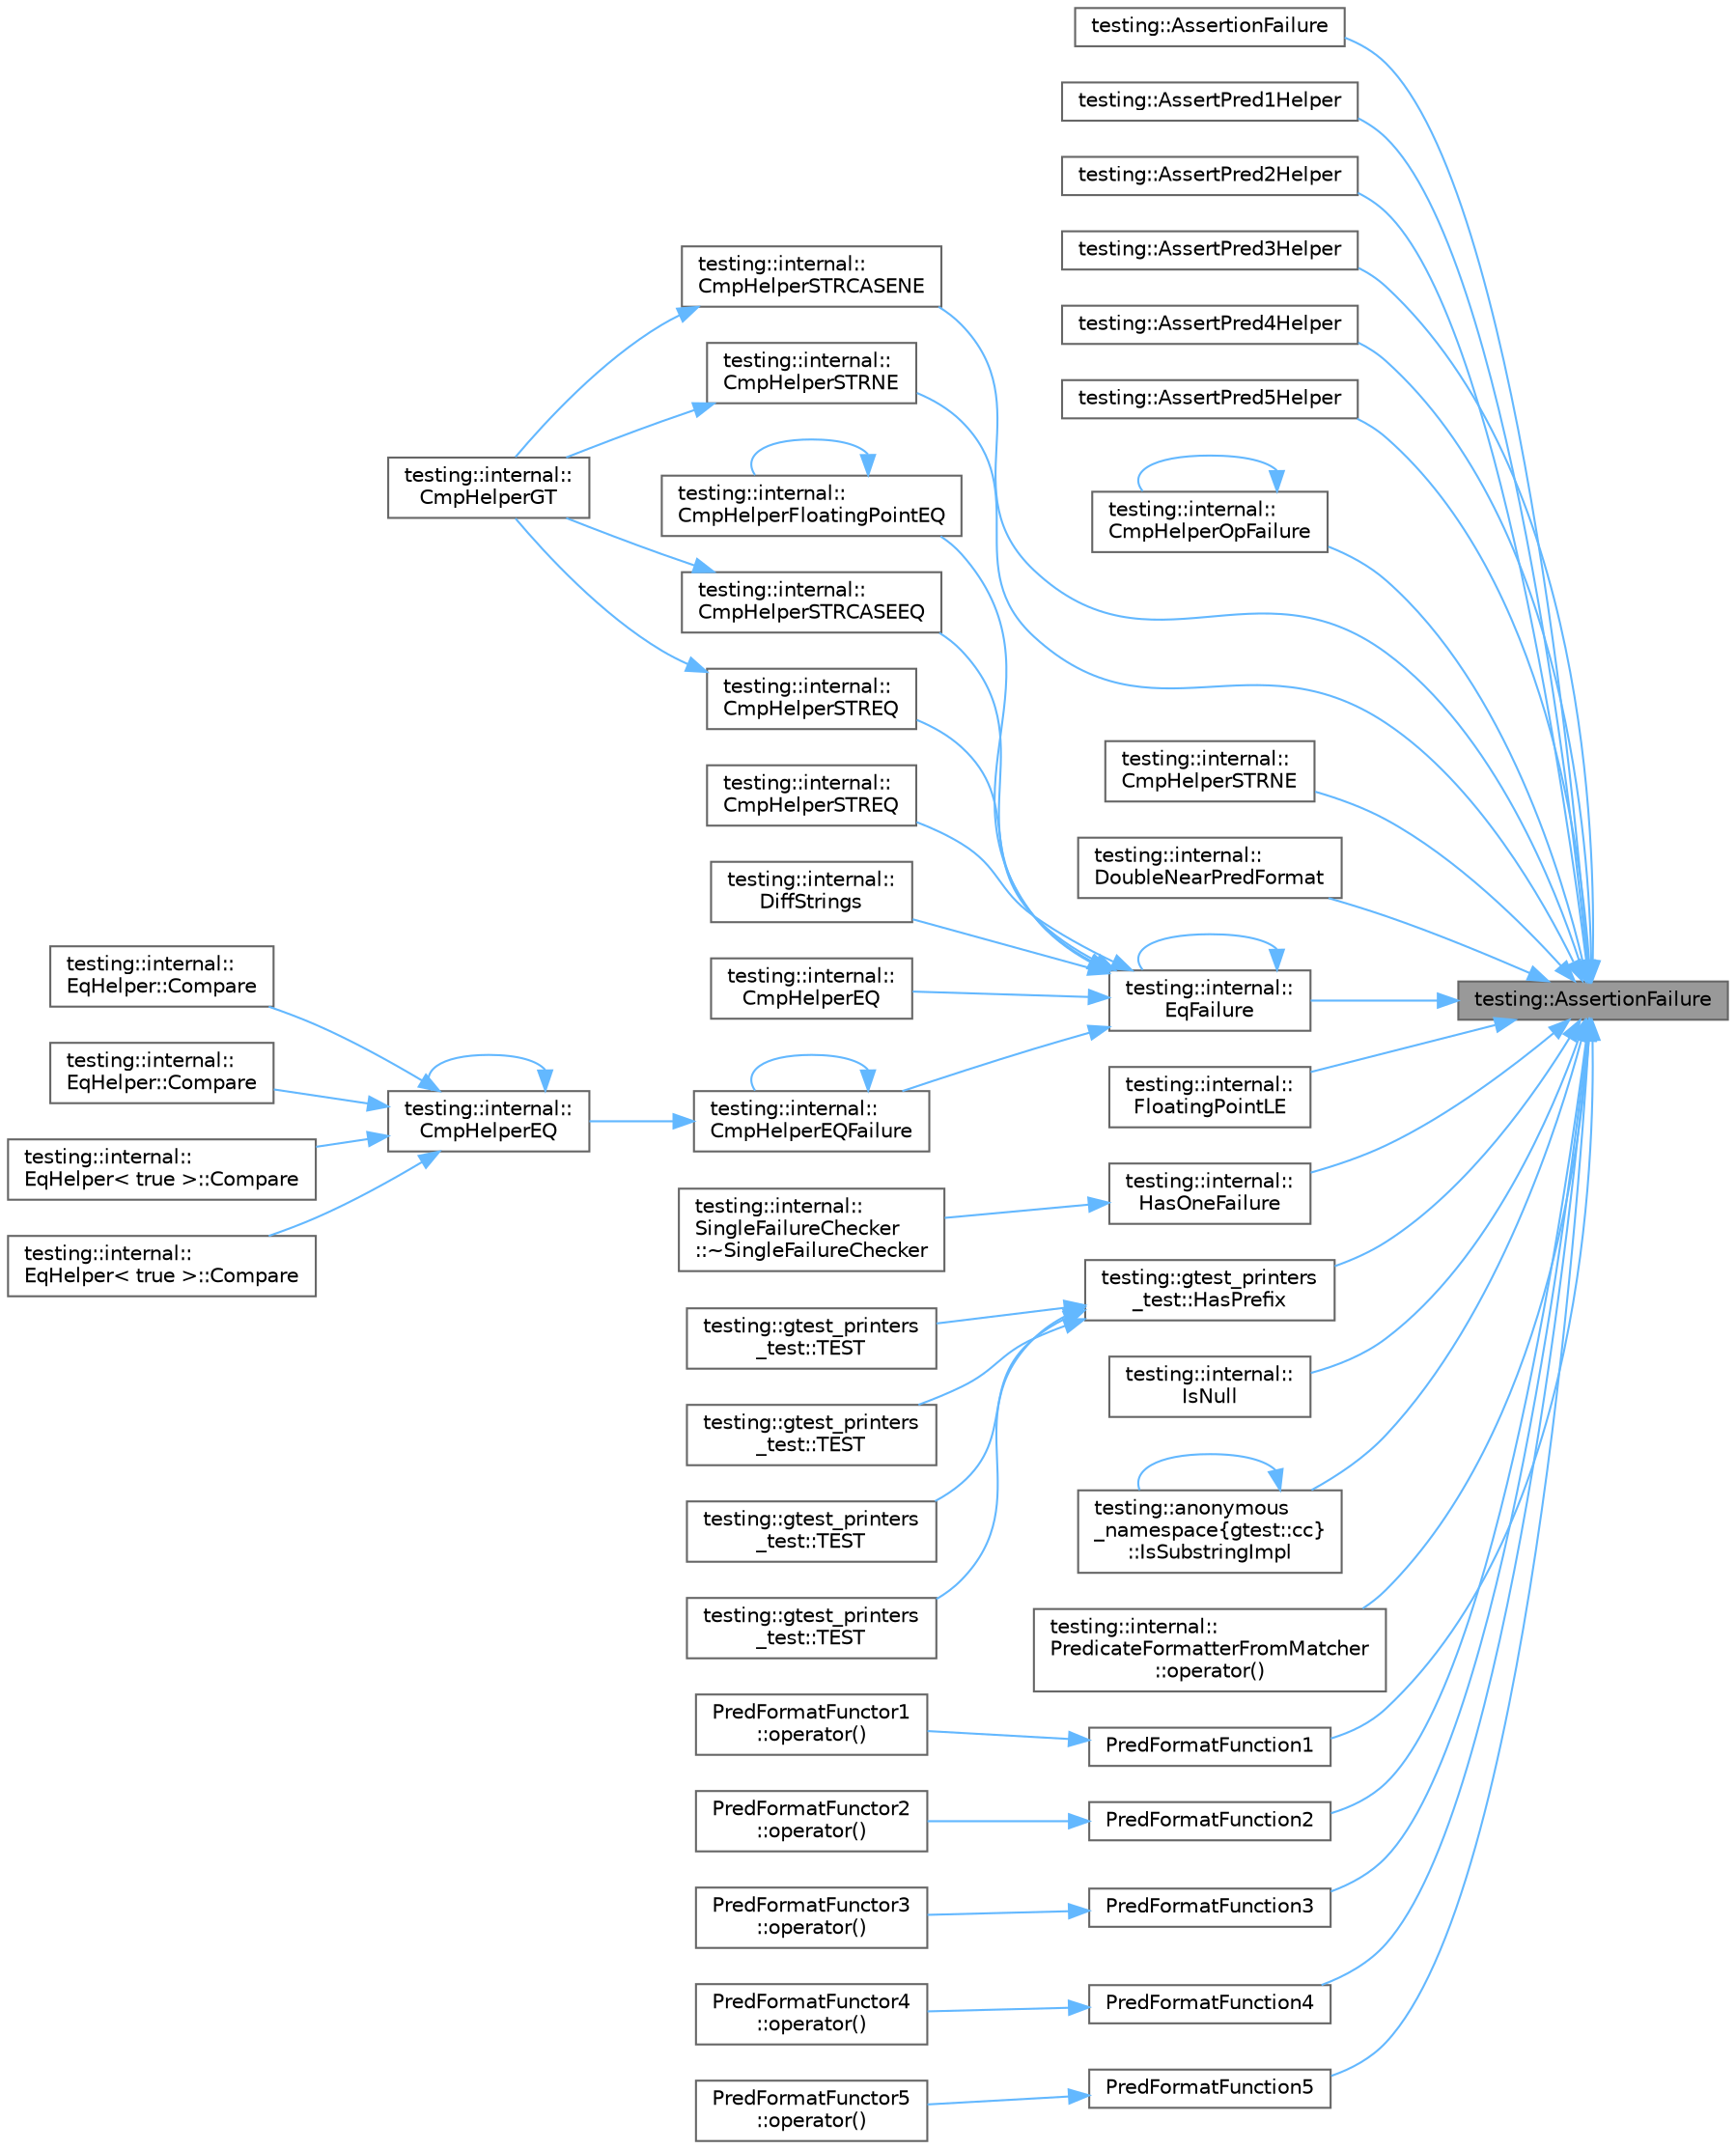 digraph "testing::AssertionFailure"
{
 // LATEX_PDF_SIZE
  bgcolor="transparent";
  edge [fontname=Helvetica,fontsize=10,labelfontname=Helvetica,labelfontsize=10];
  node [fontname=Helvetica,fontsize=10,shape=box,height=0.2,width=0.4];
  rankdir="RL";
  Node1 [id="Node000001",label="testing::AssertionFailure",height=0.2,width=0.4,color="gray40", fillcolor="grey60", style="filled", fontcolor="black",tooltip=" "];
  Node1 -> Node2 [id="edge1_Node000001_Node000002",dir="back",color="steelblue1",style="solid",tooltip=" "];
  Node2 [id="Node000002",label="testing::AssertionFailure",height=0.2,width=0.4,color="grey40", fillcolor="white", style="filled",URL="$namespacetesting.html#a6bdf82adf159dcda822d75746937ffa9",tooltip=" "];
  Node1 -> Node3 [id="edge2_Node000001_Node000003",dir="back",color="steelblue1",style="solid",tooltip=" "];
  Node3 [id="Node000003",label="testing::AssertPred1Helper",height=0.2,width=0.4,color="grey40", fillcolor="white", style="filled",URL="$namespacetesting.html#a7f73180474723be6e92185d6fa9e7c9f",tooltip=" "];
  Node1 -> Node4 [id="edge3_Node000001_Node000004",dir="back",color="steelblue1",style="solid",tooltip=" "];
  Node4 [id="Node000004",label="testing::AssertPred2Helper",height=0.2,width=0.4,color="grey40", fillcolor="white", style="filled",URL="$namespacetesting.html#aa6587938029dd8733ecb885068f08247",tooltip=" "];
  Node1 -> Node5 [id="edge4_Node000001_Node000005",dir="back",color="steelblue1",style="solid",tooltip=" "];
  Node5 [id="Node000005",label="testing::AssertPred3Helper",height=0.2,width=0.4,color="grey40", fillcolor="white", style="filled",URL="$namespacetesting.html#ac92dcbd00a0ffb2913e65d286e321a22",tooltip=" "];
  Node1 -> Node6 [id="edge5_Node000001_Node000006",dir="back",color="steelblue1",style="solid",tooltip=" "];
  Node6 [id="Node000006",label="testing::AssertPred4Helper",height=0.2,width=0.4,color="grey40", fillcolor="white", style="filled",URL="$namespacetesting.html#ae90c778d69db4682e8fd8baaa0a9f9cd",tooltip=" "];
  Node1 -> Node7 [id="edge6_Node000001_Node000007",dir="back",color="steelblue1",style="solid",tooltip=" "];
  Node7 [id="Node000007",label="testing::AssertPred5Helper",height=0.2,width=0.4,color="grey40", fillcolor="white", style="filled",URL="$namespacetesting.html#addcf52b273ce17269cbf4956cfe600a6",tooltip=" "];
  Node1 -> Node8 [id="edge7_Node000001_Node000008",dir="back",color="steelblue1",style="solid",tooltip=" "];
  Node8 [id="Node000008",label="testing::internal::\lCmpHelperOpFailure",height=0.2,width=0.4,color="grey40", fillcolor="white", style="filled",URL="$namespacetesting_1_1internal.html#a894ffccd936d78fd555f490020c27f0a",tooltip=" "];
  Node8 -> Node8 [id="edge8_Node000008_Node000008",dir="back",color="steelblue1",style="solid",tooltip=" "];
  Node1 -> Node9 [id="edge9_Node000001_Node000009",dir="back",color="steelblue1",style="solid",tooltip=" "];
  Node9 [id="Node000009",label="testing::internal::\lCmpHelperSTRCASENE",height=0.2,width=0.4,color="grey40", fillcolor="white", style="filled",URL="$namespacetesting_1_1internal.html#a7e31d489f06ab8f6a81a7729f0c377e7",tooltip=" "];
  Node9 -> Node10 [id="edge10_Node000009_Node000010",dir="back",color="steelblue1",style="solid",tooltip=" "];
  Node10 [id="Node000010",label="testing::internal::\lCmpHelperGT",height=0.2,width=0.4,color="grey40", fillcolor="white", style="filled",URL="$namespacetesting_1_1internal.html#a1dc436420f56d564a5eb90b19269d32e",tooltip=" "];
  Node1 -> Node11 [id="edge11_Node000001_Node000011",dir="back",color="steelblue1",style="solid",tooltip=" "];
  Node11 [id="Node000011",label="testing::internal::\lCmpHelperSTRNE",height=0.2,width=0.4,color="grey40", fillcolor="white", style="filled",URL="$namespacetesting_1_1internal.html#af2d31c77ce73e1003a64bd7ca3564bbe",tooltip=" "];
  Node11 -> Node10 [id="edge12_Node000011_Node000010",dir="back",color="steelblue1",style="solid",tooltip=" "];
  Node1 -> Node12 [id="edge13_Node000001_Node000012",dir="back",color="steelblue1",style="solid",tooltip=" "];
  Node12 [id="Node000012",label="testing::internal::\lCmpHelperSTRNE",height=0.2,width=0.4,color="grey40", fillcolor="white", style="filled",URL="$namespacetesting_1_1internal.html#a415a953647bbc9469f062dc966061efb",tooltip=" "];
  Node1 -> Node13 [id="edge14_Node000001_Node000013",dir="back",color="steelblue1",style="solid",tooltip=" "];
  Node13 [id="Node000013",label="testing::internal::\lDoubleNearPredFormat",height=0.2,width=0.4,color="grey40", fillcolor="white", style="filled",URL="$namespacetesting_1_1internal.html#a4f70b36c624b54c2362aeecc2f05ee8c",tooltip=" "];
  Node1 -> Node14 [id="edge15_Node000001_Node000014",dir="back",color="steelblue1",style="solid",tooltip=" "];
  Node14 [id="Node000014",label="testing::internal::\lEqFailure",height=0.2,width=0.4,color="grey40", fillcolor="white", style="filled",URL="$namespacetesting_1_1internal.html#a08725846ff184d3e79bcf5be4df19157",tooltip=" "];
  Node14 -> Node15 [id="edge16_Node000014_Node000015",dir="back",color="steelblue1",style="solid",tooltip=" "];
  Node15 [id="Node000015",label="testing::internal::\lCmpHelperEQ",height=0.2,width=0.4,color="grey40", fillcolor="white", style="filled",URL="$namespacetesting_1_1internal.html#a46582d95cbfe3d3d8f6945c9e9cd779c",tooltip=" "];
  Node14 -> Node16 [id="edge17_Node000014_Node000016",dir="back",color="steelblue1",style="solid",tooltip=" "];
  Node16 [id="Node000016",label="testing::internal::\lCmpHelperEQFailure",height=0.2,width=0.4,color="grey40", fillcolor="white", style="filled",URL="$namespacetesting_1_1internal.html#a1def8ec9393360a1b34a20528703e7f7",tooltip=" "];
  Node16 -> Node17 [id="edge18_Node000016_Node000017",dir="back",color="steelblue1",style="solid",tooltip=" "];
  Node17 [id="Node000017",label="testing::internal::\lCmpHelperEQ",height=0.2,width=0.4,color="grey40", fillcolor="white", style="filled",URL="$namespacetesting_1_1internal.html#a4638c74d9b32e971f9b321af6fafc2f1",tooltip=" "];
  Node17 -> Node17 [id="edge19_Node000017_Node000017",dir="back",color="steelblue1",style="solid",tooltip=" "];
  Node17 -> Node18 [id="edge20_Node000017_Node000018",dir="back",color="steelblue1",style="solid",tooltip=" "];
  Node18 [id="Node000018",label="testing::internal::\lEqHelper::Compare",height=0.2,width=0.4,color="grey40", fillcolor="white", style="filled",URL="$classtesting_1_1internal_1_1_eq_helper.html#aaa42c0059bb3dcc43d556243febb5f1c",tooltip=" "];
  Node17 -> Node19 [id="edge21_Node000017_Node000019",dir="back",color="steelblue1",style="solid",tooltip=" "];
  Node19 [id="Node000019",label="testing::internal::\lEqHelper::Compare",height=0.2,width=0.4,color="grey40", fillcolor="white", style="filled",URL="$classtesting_1_1internal_1_1_eq_helper.html#ae3572c7374534a916b9117efaa89f33f",tooltip=" "];
  Node17 -> Node20 [id="edge22_Node000017_Node000020",dir="back",color="steelblue1",style="solid",tooltip=" "];
  Node20 [id="Node000020",label="testing::internal::\lEqHelper\< true \>::Compare",height=0.2,width=0.4,color="grey40", fillcolor="white", style="filled",URL="$classtesting_1_1internal_1_1_eq_helper_3_01true_01_4.html#a12c7194b2a210b61f06c912eef484ca6",tooltip=" "];
  Node17 -> Node21 [id="edge23_Node000017_Node000021",dir="back",color="steelblue1",style="solid",tooltip=" "];
  Node21 [id="Node000021",label="testing::internal::\lEqHelper\< true \>::Compare",height=0.2,width=0.4,color="grey40", fillcolor="white", style="filled",URL="$classtesting_1_1internal_1_1_eq_helper_3_01true_01_4.html#a6f292601a68c8f0d49e6d48bd309b900",tooltip=" "];
  Node16 -> Node16 [id="edge24_Node000016_Node000016",dir="back",color="steelblue1",style="solid",tooltip=" "];
  Node14 -> Node22 [id="edge25_Node000014_Node000022",dir="back",color="steelblue1",style="solid",tooltip=" "];
  Node22 [id="Node000022",label="testing::internal::\lCmpHelperFloatingPointEQ",height=0.2,width=0.4,color="grey40", fillcolor="white", style="filled",URL="$namespacetesting_1_1internal.html#a98ce463e5dbe0c6120fa817e1f8f2944",tooltip=" "];
  Node22 -> Node22 [id="edge26_Node000022_Node000022",dir="back",color="steelblue1",style="solid",tooltip=" "];
  Node14 -> Node23 [id="edge27_Node000014_Node000023",dir="back",color="steelblue1",style="solid",tooltip=" "];
  Node23 [id="Node000023",label="testing::internal::\lCmpHelperSTRCASEEQ",height=0.2,width=0.4,color="grey40", fillcolor="white", style="filled",URL="$namespacetesting_1_1internal.html#a30dfeb01f1bc8087c7d05205d5fa75c1",tooltip=" "];
  Node23 -> Node10 [id="edge28_Node000023_Node000010",dir="back",color="steelblue1",style="solid",tooltip=" "];
  Node14 -> Node24 [id="edge29_Node000014_Node000024",dir="back",color="steelblue1",style="solid",tooltip=" "];
  Node24 [id="Node000024",label="testing::internal::\lCmpHelperSTREQ",height=0.2,width=0.4,color="grey40", fillcolor="white", style="filled",URL="$namespacetesting_1_1internal.html#a711a396ed8f636ecd14a850a89d181b6",tooltip=" "];
  Node24 -> Node10 [id="edge30_Node000024_Node000010",dir="back",color="steelblue1",style="solid",tooltip=" "];
  Node14 -> Node25 [id="edge31_Node000014_Node000025",dir="back",color="steelblue1",style="solid",tooltip=" "];
  Node25 [id="Node000025",label="testing::internal::\lCmpHelperSTREQ",height=0.2,width=0.4,color="grey40", fillcolor="white", style="filled",URL="$namespacetesting_1_1internal.html#ad351878f87634853c4eb005fe9b169a8",tooltip=" "];
  Node14 -> Node26 [id="edge32_Node000014_Node000026",dir="back",color="steelblue1",style="solid",tooltip=" "];
  Node26 [id="Node000026",label="testing::internal::\lDiffStrings",height=0.2,width=0.4,color="grey40", fillcolor="white", style="filled",URL="$namespacetesting_1_1internal.html#a513107ff8defa97d949937fc1350a56c",tooltip=" "];
  Node14 -> Node14 [id="edge33_Node000014_Node000014",dir="back",color="steelblue1",style="solid",tooltip=" "];
  Node1 -> Node27 [id="edge34_Node000001_Node000027",dir="back",color="steelblue1",style="solid",tooltip=" "];
  Node27 [id="Node000027",label="testing::internal::\lFloatingPointLE",height=0.2,width=0.4,color="grey40", fillcolor="white", style="filled",URL="$namespacetesting_1_1internal.html#a17b52b6b1f81f6dcad5cc4d12e5173a6",tooltip=" "];
  Node1 -> Node28 [id="edge35_Node000001_Node000028",dir="back",color="steelblue1",style="solid",tooltip=" "];
  Node28 [id="Node000028",label="testing::internal::\lHasOneFailure",height=0.2,width=0.4,color="grey40", fillcolor="white", style="filled",URL="$namespacetesting_1_1internal.html#a4b5402183b934804ccaf61a4708f8e62",tooltip=" "];
  Node28 -> Node29 [id="edge36_Node000028_Node000029",dir="back",color="steelblue1",style="solid",tooltip=" "];
  Node29 [id="Node000029",label="testing::internal::\lSingleFailureChecker\l::~SingleFailureChecker",height=0.2,width=0.4,color="grey40", fillcolor="white", style="filled",URL="$classtesting_1_1internal_1_1_single_failure_checker.html#a4b0a907c9c1b350c79d70af138e9f0bf",tooltip=" "];
  Node1 -> Node30 [id="edge37_Node000001_Node000030",dir="back",color="steelblue1",style="solid",tooltip=" "];
  Node30 [id="Node000030",label="testing::gtest_printers\l_test::HasPrefix",height=0.2,width=0.4,color="grey40", fillcolor="white", style="filled",URL="$namespacetesting_1_1gtest__printers__test.html#abbd436200da6c80944c8a7504fb56ea1",tooltip=" "];
  Node30 -> Node31 [id="edge38_Node000030_Node000031",dir="back",color="steelblue1",style="solid",tooltip=" "];
  Node31 [id="Node000031",label="testing::gtest_printers\l_test::TEST",height=0.2,width=0.4,color="grey40", fillcolor="white", style="filled",URL="$namespacetesting_1_1gtest__printers__test.html#a9d998b210890d3d7e085d01c457f650f",tooltip=" "];
  Node30 -> Node32 [id="edge39_Node000030_Node000032",dir="back",color="steelblue1",style="solid",tooltip=" "];
  Node32 [id="Node000032",label="testing::gtest_printers\l_test::TEST",height=0.2,width=0.4,color="grey40", fillcolor="white", style="filled",URL="$namespacetesting_1_1gtest__printers__test.html#a434cafcc1dbee409992bbb1593034480",tooltip=" "];
  Node30 -> Node33 [id="edge40_Node000030_Node000033",dir="back",color="steelblue1",style="solid",tooltip=" "];
  Node33 [id="Node000033",label="testing::gtest_printers\l_test::TEST",height=0.2,width=0.4,color="grey40", fillcolor="white", style="filled",URL="$namespacetesting_1_1gtest__printers__test.html#a88f9089e0b19be4bda74a953d6a47d7b",tooltip=" "];
  Node30 -> Node34 [id="edge41_Node000030_Node000034",dir="back",color="steelblue1",style="solid",tooltip=" "];
  Node34 [id="Node000034",label="testing::gtest_printers\l_test::TEST",height=0.2,width=0.4,color="grey40", fillcolor="white", style="filled",URL="$namespacetesting_1_1gtest__printers__test.html#af9c63486049ac0ec2a1db65904702eb3",tooltip=" "];
  Node1 -> Node35 [id="edge42_Node000001_Node000035",dir="back",color="steelblue1",style="solid",tooltip=" "];
  Node35 [id="Node000035",label="testing::internal::\lIsNull",height=0.2,width=0.4,color="grey40", fillcolor="white", style="filled",URL="$namespacetesting_1_1internal.html#adcfd37a66bc4cb0e8291cf46e1a6c72b",tooltip=" "];
  Node1 -> Node36 [id="edge43_Node000001_Node000036",dir="back",color="steelblue1",style="solid",tooltip=" "];
  Node36 [id="Node000036",label="testing::anonymous\l_namespace\{gtest::cc\}\l::IsSubstringImpl",height=0.2,width=0.4,color="grey40", fillcolor="white", style="filled",URL="$namespacetesting_1_1anonymous__namespace_02gtest_8cc_03.html#a0e1cb1e2b03a87a9c893322e4caab670",tooltip=" "];
  Node36 -> Node36 [id="edge44_Node000036_Node000036",dir="back",color="steelblue1",style="solid",tooltip=" "];
  Node1 -> Node37 [id="edge45_Node000001_Node000037",dir="back",color="steelblue1",style="solid",tooltip=" "];
  Node37 [id="Node000037",label="testing::internal::\lPredicateFormatterFromMatcher\l::operator()",height=0.2,width=0.4,color="grey40", fillcolor="white", style="filled",URL="$classtesting_1_1internal_1_1_predicate_formatter_from_matcher.html#a51d28bee5f86347ea34b7a0f2758b599",tooltip=" "];
  Node1 -> Node38 [id="edge46_Node000001_Node000038",dir="back",color="steelblue1",style="solid",tooltip=" "];
  Node38 [id="Node000038",label="PredFormatFunction1",height=0.2,width=0.4,color="grey40", fillcolor="white", style="filled",URL="$gtest__pred__impl__unittest_8cc.html#af5b63802199e417c73c46cbacc73f4ed",tooltip=" "];
  Node38 -> Node39 [id="edge47_Node000038_Node000039",dir="back",color="steelblue1",style="solid",tooltip=" "];
  Node39 [id="Node000039",label="PredFormatFunctor1\l::operator()",height=0.2,width=0.4,color="grey40", fillcolor="white", style="filled",URL="$struct_pred_format_functor1.html#ac2c414b5fa65b41b0ab5967f9f1e5bff",tooltip=" "];
  Node1 -> Node40 [id="edge48_Node000001_Node000040",dir="back",color="steelblue1",style="solid",tooltip=" "];
  Node40 [id="Node000040",label="PredFormatFunction2",height=0.2,width=0.4,color="grey40", fillcolor="white", style="filled",URL="$gtest__pred__impl__unittest_8cc.html#ac47f2d44062a47c907d113375ec47d47",tooltip=" "];
  Node40 -> Node41 [id="edge49_Node000040_Node000041",dir="back",color="steelblue1",style="solid",tooltip=" "];
  Node41 [id="Node000041",label="PredFormatFunctor2\l::operator()",height=0.2,width=0.4,color="grey40", fillcolor="white", style="filled",URL="$struct_pred_format_functor2.html#a0169e0105e15d5c63bece2a20646b22b",tooltip=" "];
  Node1 -> Node42 [id="edge50_Node000001_Node000042",dir="back",color="steelblue1",style="solid",tooltip=" "];
  Node42 [id="Node000042",label="PredFormatFunction3",height=0.2,width=0.4,color="grey40", fillcolor="white", style="filled",URL="$gtest__pred__impl__unittest_8cc.html#abddc62e1faf4d19992a0acb69577e0f3",tooltip=" "];
  Node42 -> Node43 [id="edge51_Node000042_Node000043",dir="back",color="steelblue1",style="solid",tooltip=" "];
  Node43 [id="Node000043",label="PredFormatFunctor3\l::operator()",height=0.2,width=0.4,color="grey40", fillcolor="white", style="filled",URL="$struct_pred_format_functor3.html#a35575b0ed1e572d3a31603b07a3f6b30",tooltip=" "];
  Node1 -> Node44 [id="edge52_Node000001_Node000044",dir="back",color="steelblue1",style="solid",tooltip=" "];
  Node44 [id="Node000044",label="PredFormatFunction4",height=0.2,width=0.4,color="grey40", fillcolor="white", style="filled",URL="$gtest__pred__impl__unittest_8cc.html#a9fbd4c3333dcc98c0cfee19ce28bc2b1",tooltip=" "];
  Node44 -> Node45 [id="edge53_Node000044_Node000045",dir="back",color="steelblue1",style="solid",tooltip=" "];
  Node45 [id="Node000045",label="PredFormatFunctor4\l::operator()",height=0.2,width=0.4,color="grey40", fillcolor="white", style="filled",URL="$struct_pred_format_functor4.html#a97061d2b9eadf357f4e50a75f5a9af5b",tooltip=" "];
  Node1 -> Node46 [id="edge54_Node000001_Node000046",dir="back",color="steelblue1",style="solid",tooltip=" "];
  Node46 [id="Node000046",label="PredFormatFunction5",height=0.2,width=0.4,color="grey40", fillcolor="white", style="filled",URL="$gtest__pred__impl__unittest_8cc.html#a09cbd3b6651151c3b97a890d28bdb75f",tooltip=" "];
  Node46 -> Node47 [id="edge55_Node000046_Node000047",dir="back",color="steelblue1",style="solid",tooltip=" "];
  Node47 [id="Node000047",label="PredFormatFunctor5\l::operator()",height=0.2,width=0.4,color="grey40", fillcolor="white", style="filled",URL="$struct_pred_format_functor5.html#a0fe9e8e9ae614ea577cf1b34e9cfde58",tooltip=" "];
}
